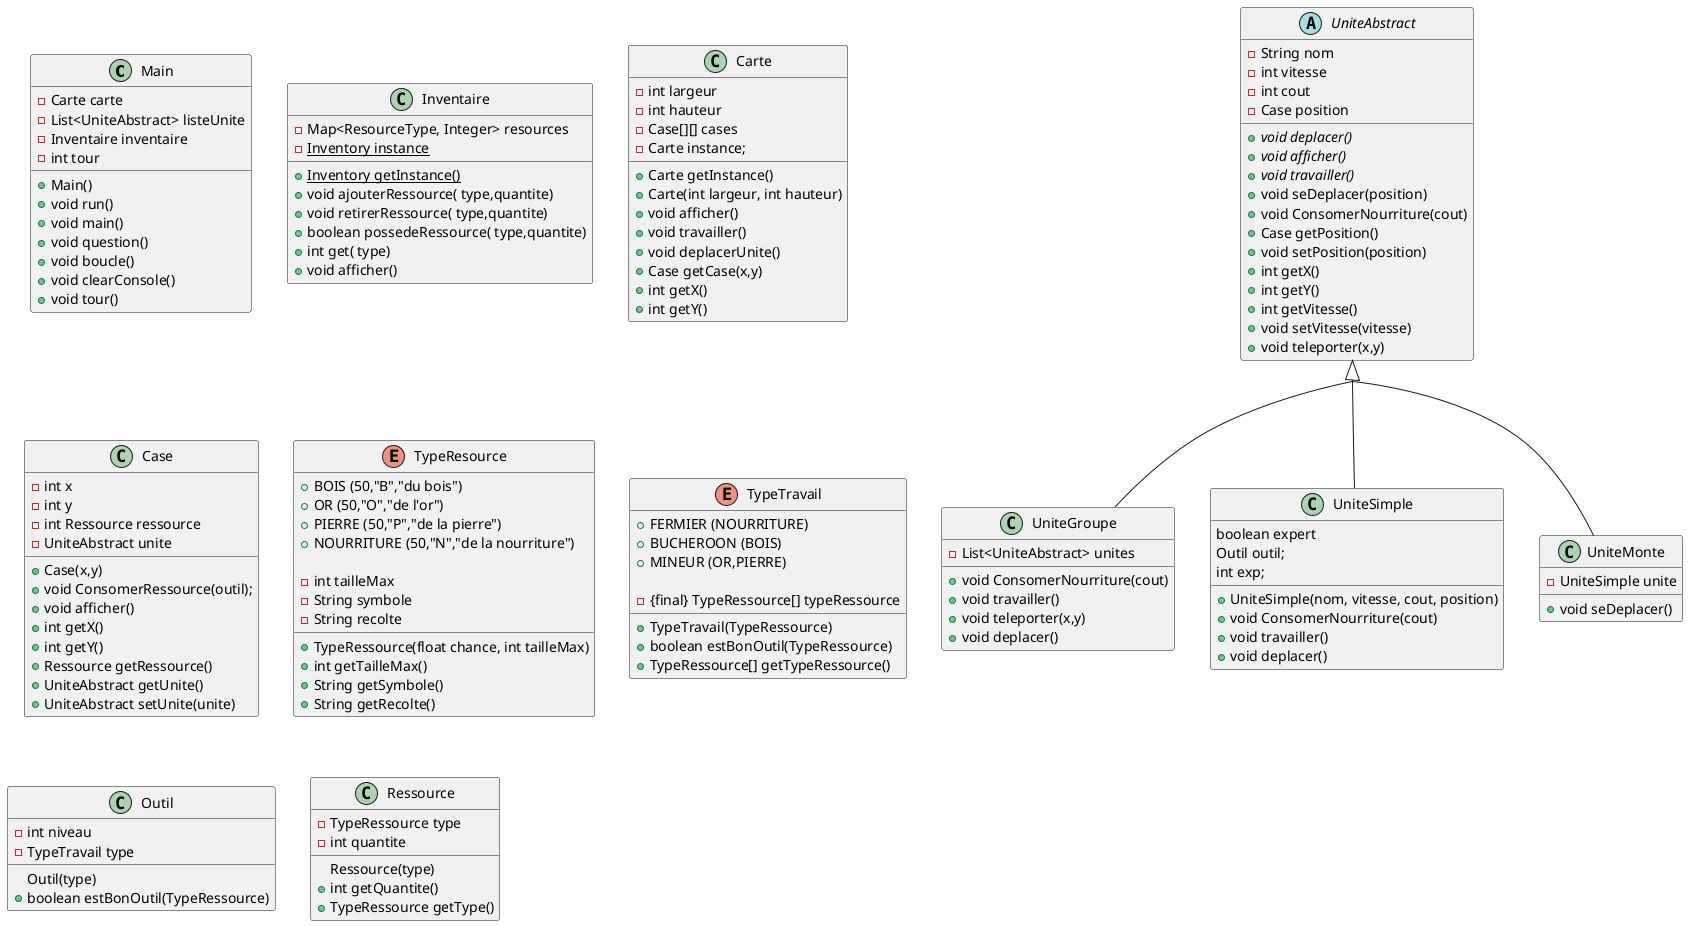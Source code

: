 @startuml
skinparam groupInheritance 2

class Main {
  -Carte carte
  -List<UniteAbstract> listeUnite
  -Inventaire inventaire
  -int tour

  +Main()
  +void run()
  +void main()
  +void question()
  +void boucle()
  +void clearConsole()
  +void tour()
}

class Inventaire {
  -Map<ResourceType, Integer> resources
  -{static} Inventory instance

  +{static} Inventory getInstance()
  +void ajouterRessource( type,quantite)
  +void retirerRessource( type,quantite)
  +boolean possedeRessource( type,quantite)
  +int get( type)
  +void afficher()
}

class Carte {
  -int largeur
  -int hauteur
  -Case[][] cases
  -Carte instance;

  +Carte getInstance()
  +Carte(int largeur, int hauteur)
  +void afficher()
  +void travailler()
  +void deplacerUnite()
  +Case getCase(x,y)
  +int getX()
  +int getY()
}

class Case {
  -int x
  -int y
  -int Ressource ressource
  -UniteAbstract unite

  +Case(x,y)
  +void ConsomerRessource(outil);
  +void afficher()
  +int getX()
  +int getY()
  +Ressource getRessource()
  +UniteAbstract getUnite()
  +UniteAbstract setUnite(unite)
}

enum TypeResource {
  +{field} BOIS (50,"B","du bois")
  +{field} OR (50,"O","de l'or")
  +{field} PIERRE (50,"P","de la pierre")
  +{field} NOURRITURE (50,"N","de la nourriture")

  -int tailleMax
  -String symbole
  -String recolte

  +TypeRessource(float chance, int tailleMax)
  +int getTailleMax()
  +String getSymbole()
  +String getRecolte()
}
enum TypeTravail {
  +{field} FERMIER (NOURRITURE)
  +{field} BUCHEROON (BOIS)
  +{field} MINEUR (OR,PIERRE)

  -{final} TypeRessource[] typeRessource

  +TypeTravail(TypeRessource)
  +boolean estBonOutil(TypeRessource)
  +TypeRessource[] getTypeRessource()
}
abstract class UniteAbstract{
  -String nom
  -int vitesse
  -int cout
  -Case position


  +{abstract} void deplacer()
  +{abstract} void afficher()
  +{abstract} void travailler()
  +void seDeplacer(position)
  +void ConsomerNourriture(cout)
  +Case getPosition()
  +void setPosition(position)
  +int getX()
  +int getY()
  +int getVitesse()
  +void setVitesse(vitesse)
  +void teleporter(x,y)
}

class UniteGroupe extends UniteAbstract {
  -List<UniteAbstract> unites

  +void ConsomerNourriture(cout)
  +void travailler()
  +void teleporter(x,y)
  +void deplacer()
}

class UniteSimple extends UniteAbstract {
   boolean expert
   Outil outil;
   int exp;

   +UniteSimple(nom, vitesse, cout, position)
   +void ConsomerNourriture(cout)
   +void travailler()
   +void deplacer()

}

class UniteMonte extends UniteAbstract {
  -UniteSimple unite

  +void seDeplacer()
}

class Outil{
  -int niveau
  -TypeTravail type

  Outil(type)
  +boolean estBonOutil(TypeRessource)
}
class Ressource{
  -TypeRessource type
  -int quantite

  Ressource(type)
  +int getQuantite()
  +TypeRessource getType()
}

@enduml